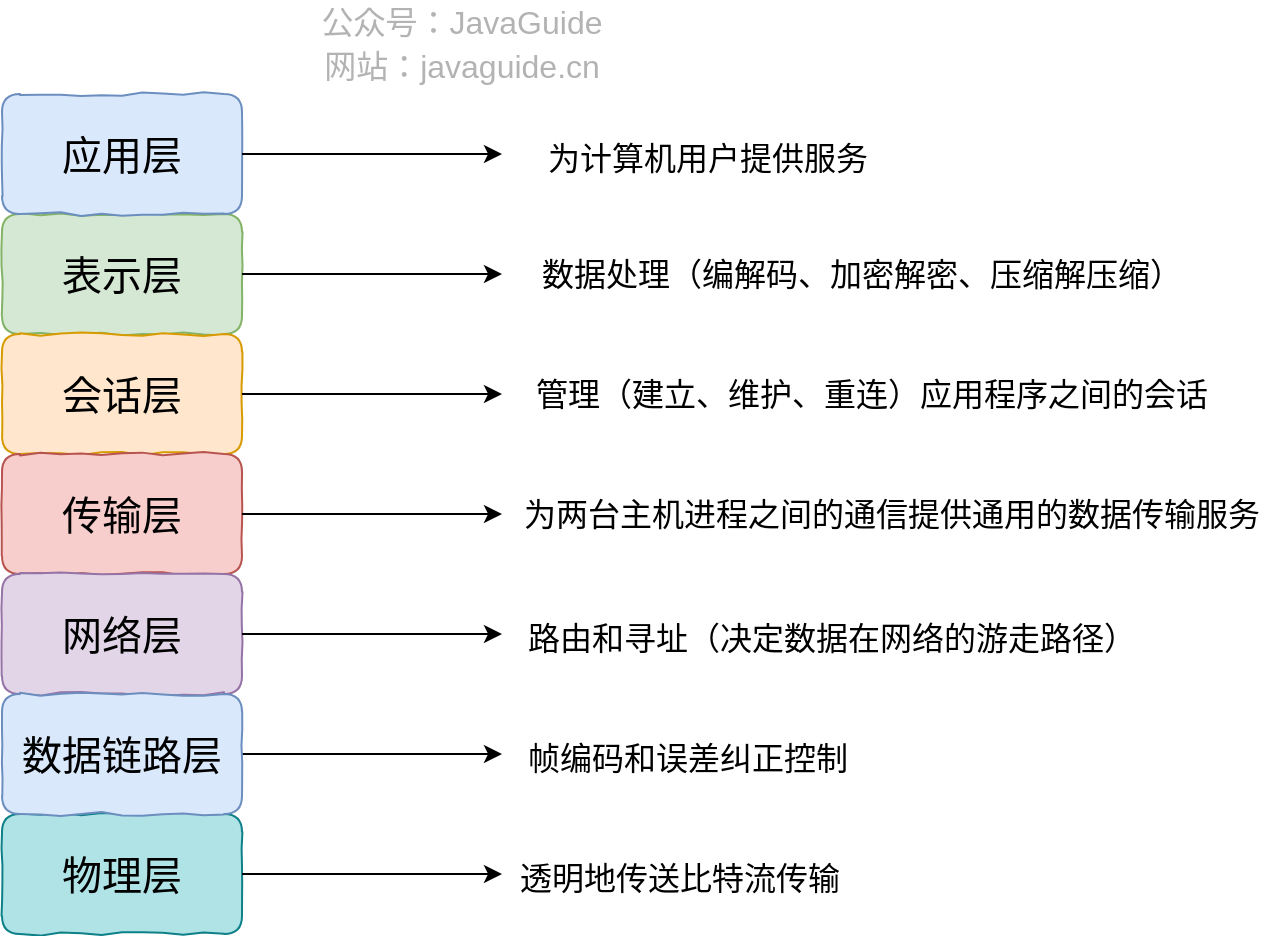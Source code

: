 <mxfile version="13.4.5" type="device"><diagram id="eaIidcC1E0RmdSH2MZln" name="Page-1"><mxGraphModel dx="1106" dy="997" grid="1" gridSize="10" guides="1" tooltips="1" connect="1" arrows="1" fold="1" page="1" pageScale="1" pageWidth="1169" pageHeight="1654" math="0" shadow="0"><root><mxCell id="0"/><mxCell id="1" parent="0"/><mxCell id="_YI9f-tZX35-Y8_k8XT_-2" value="表示层" style="rounded=1;whiteSpace=wrap;html=1;fontSize=20;fillColor=#d5e8d4;strokeColor=#82b366;glass=0;shadow=0;comic=1;sketch=0;" parent="1" vertex="1"><mxGeometry x="210" y="740" width="120" height="60" as="geometry"/></mxCell><mxCell id="_YI9f-tZX35-Y8_k8XT_-3" value="应用层" style="rounded=1;whiteSpace=wrap;html=1;fontSize=20;fillColor=#dae8fc;strokeColor=#6c8ebf;glass=0;shadow=0;comic=1;sketch=0;" parent="1" vertex="1"><mxGeometry x="210" y="680" width="120" height="60" as="geometry"/></mxCell><mxCell id="_YI9f-tZX35-Y8_k8XT_-4" value="会话层" style="rounded=1;whiteSpace=wrap;html=1;fontSize=20;fillColor=#ffe6cc;strokeColor=#d79b00;glass=0;shadow=0;comic=1;sketch=0;" parent="1" vertex="1"><mxGeometry x="210" y="800" width="120" height="60" as="geometry"/></mxCell><mxCell id="_YI9f-tZX35-Y8_k8XT_-5" value="传输层" style="rounded=1;whiteSpace=wrap;html=1;fontSize=20;fillColor=#f8cecc;strokeColor=#b85450;glass=0;shadow=0;comic=1;sketch=0;" parent="1" vertex="1"><mxGeometry x="210" y="860" width="120" height="60" as="geometry"/></mxCell><mxCell id="_YI9f-tZX35-Y8_k8XT_-6" value="网络层" style="rounded=1;whiteSpace=wrap;html=1;fontSize=20;fillColor=#e1d5e7;strokeColor=#9673a6;glass=0;shadow=0;comic=1;sketch=0;" parent="1" vertex="1"><mxGeometry x="210" y="920" width="120" height="60" as="geometry"/></mxCell><mxCell id="_YI9f-tZX35-Y8_k8XT_-7" value="&lt;font color=&quot;#000000&quot;&gt;物理层&lt;/font&gt;" style="rounded=1;whiteSpace=wrap;html=1;fontSize=20;fillColor=#b0e3e6;strokeColor=#0e8088;glass=0;shadow=0;comic=1;sketch=0;" parent="1" vertex="1"><mxGeometry x="210" y="1040" width="120" height="60" as="geometry"/></mxCell><mxCell id="_YI9f-tZX35-Y8_k8XT_-10" value="" style="endArrow=classic;html=1;fontSize=20;exitX=1;exitY=0.5;exitDx=0;exitDy=0;shadow=0;sketch=0;" parent="1" source="_YI9f-tZX35-Y8_k8XT_-3" edge="1"><mxGeometry width="50" height="50" relative="1" as="geometry"><mxPoint x="360" y="710" as="sourcePoint"/><mxPoint x="460" y="710" as="targetPoint"/></mxGeometry></mxCell><mxCell id="_YI9f-tZX35-Y8_k8XT_-11" value="&lt;span style=&quot;font-size: 16px; background-color: rgb(255, 255, 255);&quot;&gt;为计算机用户提供服务&lt;/span&gt;" style="text;html=1;strokeColor=none;fillColor=none;align=center;verticalAlign=middle;whiteSpace=wrap;rounded=0;shadow=0;glass=0;comic=1;fontSize=20;sketch=0;fontStyle=0" parent="1" vertex="1"><mxGeometry x="450" y="700" width="226" height="20" as="geometry"/></mxCell><mxCell id="_YI9f-tZX35-Y8_k8XT_-12" value="" style="endArrow=classic;html=1;fontSize=20;exitX=1;exitY=0.5;exitDx=0;exitDy=0;shadow=0;sketch=0;" parent="1" edge="1"><mxGeometry width="50" height="50" relative="1" as="geometry"><mxPoint x="330" y="770" as="sourcePoint"/><mxPoint x="460" y="770" as="targetPoint"/></mxGeometry></mxCell><mxCell id="_YI9f-tZX35-Y8_k8XT_-13" value="&lt;span style=&quot;font-size: 16px; background-color: rgb(255, 255, 255);&quot;&gt;数据处理（编解码、加密解密、压缩解压缩）&lt;/span&gt;" style="text;html=1;strokeColor=none;fillColor=none;align=center;verticalAlign=middle;whiteSpace=wrap;rounded=0;shadow=0;glass=0;comic=1;fontSize=16;sketch=0;fontStyle=0" parent="1" vertex="1"><mxGeometry x="470" y="760" width="340" height="20" as="geometry"/></mxCell><mxCell id="_YI9f-tZX35-Y8_k8XT_-14" value="" style="endArrow=classic;html=1;fontSize=20;exitX=1;exitY=0.5;exitDx=0;exitDy=0;shadow=0;sketch=0;" parent="1" edge="1"><mxGeometry width="50" height="50" relative="1" as="geometry"><mxPoint x="330" y="830" as="sourcePoint"/><mxPoint x="460" y="830" as="targetPoint"/></mxGeometry></mxCell><mxCell id="_YI9f-tZX35-Y8_k8XT_-15" value="&lt;span style=&quot;font-size: 16px; white-space: normal; background-color: rgb(255, 255, 255);&quot;&gt;管理（建立、维护、重连）应用程序之间的会话&lt;/span&gt;" style="text;html=1;strokeColor=none;fillColor=none;align=center;verticalAlign=middle;whiteSpace=wrap;rounded=0;shadow=0;glass=0;comic=1;fontSize=16;sketch=0;fontStyle=0" parent="1" vertex="1"><mxGeometry x="470" y="820" width="350" height="20" as="geometry"/></mxCell><mxCell id="_YI9f-tZX35-Y8_k8XT_-16" value="" style="endArrow=classic;html=1;fontSize=20;exitX=1;exitY=0.5;exitDx=0;exitDy=0;shadow=0;sketch=0;" parent="1" edge="1"><mxGeometry width="50" height="50" relative="1" as="geometry"><mxPoint x="330" y="890" as="sourcePoint"/><mxPoint x="460" y="890" as="targetPoint"/></mxGeometry></mxCell><mxCell id="_YI9f-tZX35-Y8_k8XT_-17" value="&lt;span style=&quot;box-sizing: border-box; font-size: 16px; background-color: rgb(255, 255, 255);&quot;&gt;为两台主机进程之间的通信提供通用的数据传输服务&lt;/span&gt;" style="text;html=1;strokeColor=none;fillColor=none;align=center;verticalAlign=middle;whiteSpace=wrap;rounded=0;shadow=0;glass=0;comic=1;fontSize=16;sketch=0;fontStyle=0" parent="1" vertex="1"><mxGeometry x="470" y="880" width="370" height="20" as="geometry"/></mxCell><mxCell id="_YI9f-tZX35-Y8_k8XT_-18" value="" style="endArrow=classic;html=1;fontSize=20;exitX=1;exitY=0.5;exitDx=0;exitDy=0;shadow=0;sketch=0;" parent="1" edge="1"><mxGeometry width="50" height="50" relative="1" as="geometry"><mxPoint x="330" y="950" as="sourcePoint"/><mxPoint x="460" y="950" as="targetPoint"/></mxGeometry></mxCell><mxCell id="_YI9f-tZX35-Y8_k8XT_-19" value="" style="endArrow=classic;html=1;fontSize=20;exitX=1;exitY=0.5;exitDx=0;exitDy=0;shadow=0;sketch=0;" parent="1" edge="1"><mxGeometry width="50" height="50" relative="1" as="geometry"><mxPoint x="330" y="1010" as="sourcePoint"/><mxPoint x="460" y="1010" as="targetPoint"/></mxGeometry></mxCell><mxCell id="_YI9f-tZX35-Y8_k8XT_-20" value="" style="endArrow=classic;html=1;fontSize=20;exitX=1;exitY=0.5;exitDx=0;exitDy=0;shadow=0;sketch=0;" parent="1" edge="1"><mxGeometry width="50" height="50" relative="1" as="geometry"><mxPoint x="330" y="1070" as="sourcePoint"/><mxPoint x="460" y="1070" as="targetPoint"/></mxGeometry></mxCell><mxCell id="_YI9f-tZX35-Y8_k8XT_-22" value="&lt;span style=&quot;box-sizing: border-box; font-size: 16px;&quot;&gt;路由和寻址（决定数据在网络的游走路径）&lt;/span&gt;" style="text;html=1;strokeColor=none;fillColor=none;align=center;verticalAlign=middle;whiteSpace=wrap;rounded=0;shadow=0;glass=0;comic=1;fontSize=20;sketch=0;labelBackgroundColor=none;fontStyle=0" parent="1" vertex="1"><mxGeometry x="440" y="940" width="370" height="20" as="geometry"/></mxCell><mxCell id="_YI9f-tZX35-Y8_k8XT_-23" value="&lt;span style=&quot;font-family: &amp;quot;arial&amp;quot; , sans-serif ; font-size: 16px ; text-align: left ; background-color: rgb(255 , 255 , 255)&quot;&gt;帧编码和误差纠正控制&lt;/span&gt;" style="text;html=1;strokeColor=none;fillColor=none;align=center;verticalAlign=middle;whiteSpace=wrap;rounded=0;shadow=0;glass=0;comic=1;fontSize=20;sketch=0;fontStyle=0" parent="1" vertex="1"><mxGeometry x="463" y="1000" width="180" height="20" as="geometry"/></mxCell><mxCell id="_YI9f-tZX35-Y8_k8XT_-27" value="&lt;span style=&quot;color: rgb(0 , 0 , 0)&quot;&gt;数据链路层&lt;/span&gt;" style="rounded=1;whiteSpace=wrap;html=1;fontSize=20;glass=0;shadow=0;comic=1;sketch=0;fillColor=#dae8fc;strokeColor=#6c8ebf;" parent="1" vertex="1"><mxGeometry x="210" y="980" width="120" height="60" as="geometry"/></mxCell><mxCell id="_YI9f-tZX35-Y8_k8XT_-29" value="&lt;span style=&quot;box-sizing: border-box; font-size: 16px; background-color: rgb(255, 255, 255);&quot;&gt;透明地传送比特流传输&lt;/span&gt;" style="text;html=1;strokeColor=none;fillColor=none;align=center;verticalAlign=middle;whiteSpace=wrap;rounded=0;shadow=0;glass=0;comic=1;fontSize=20;sketch=0;fontStyle=0" parent="1" vertex="1"><mxGeometry x="460" y="1060" width="178" height="20" as="geometry"/></mxCell><mxCell id="_YI9f-tZX35-Y8_k8XT_-31" value="&lt;font style=&quot;font-size: 16px&quot;&gt;公众号：JavaGuide&lt;br&gt;网站：javaguide.cn&lt;/font&gt;" style="text;html=1;strokeColor=none;fillColor=none;align=center;verticalAlign=middle;whiteSpace=wrap;rounded=0;labelBackgroundColor=none;fontSize=18;fontColor=#B3B3B3;rotation=0;sketch=0;shadow=0;" parent="1" vertex="1"><mxGeometry x="350" y="650" width="180" height="10" as="geometry"/></mxCell></root></mxGraphModel></diagram></mxfile>
